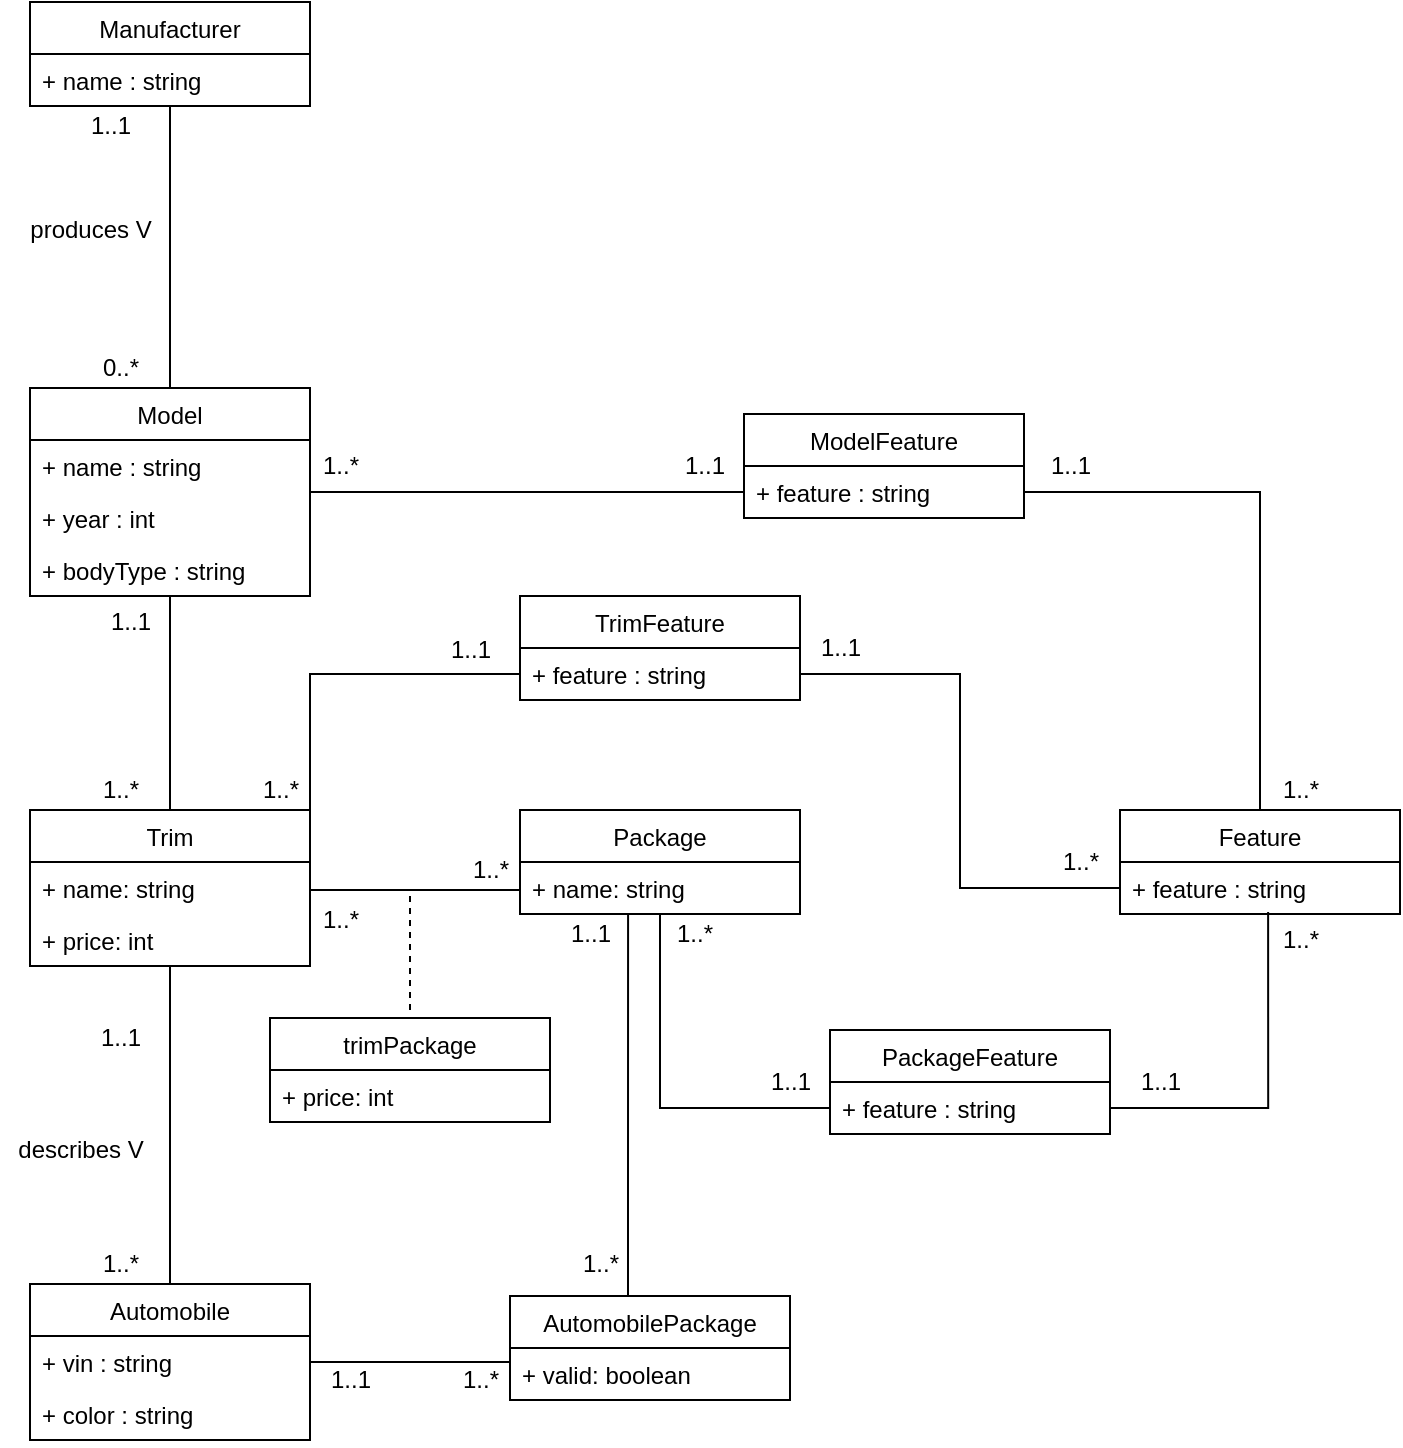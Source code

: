 <mxfile version="17.4.1" type="github" pages="2">
  <diagram id="C5RBs43oDa-KdzZeNtuy" name="UML">
    <mxGraphModel dx="1426" dy="756" grid="1" gridSize="10" guides="1" tooltips="1" connect="1" arrows="1" fold="1" page="1" pageScale="1" pageWidth="827" pageHeight="1169" math="0" shadow="0">
      <root>
        <mxCell id="WIyWlLk6GJQsqaUBKTNV-0" />
        <mxCell id="WIyWlLk6GJQsqaUBKTNV-1" parent="WIyWlLk6GJQsqaUBKTNV-0" />
        <mxCell id="Or8MDgzWeUA1rg3pKt2o-17" value="Automobile" style="swimlane;fontStyle=0;childLayout=stackLayout;horizontal=1;startSize=26;fillColor=none;horizontalStack=0;resizeParent=1;resizeParentMax=0;resizeLast=0;collapsible=1;marginBottom=0;" parent="WIyWlLk6GJQsqaUBKTNV-1" vertex="1">
          <mxGeometry x="400" y="757" width="140" height="78" as="geometry" />
        </mxCell>
        <mxCell id="Or8MDgzWeUA1rg3pKt2o-19" value="+ vin : string" style="text;strokeColor=none;fillColor=none;align=left;verticalAlign=top;spacingLeft=4;spacingRight=4;overflow=hidden;rotatable=0;points=[[0,0.5],[1,0.5]];portConstraint=eastwest;" parent="Or8MDgzWeUA1rg3pKt2o-17" vertex="1">
          <mxGeometry y="26" width="140" height="26" as="geometry" />
        </mxCell>
        <mxCell id="o4tWrnGbzl8JwMSjb8Ak-13" value="+ color : string" style="text;strokeColor=none;fillColor=none;align=left;verticalAlign=top;spacingLeft=4;spacingRight=4;overflow=hidden;rotatable=0;points=[[0,0.5],[1,0.5]];portConstraint=eastwest;" parent="Or8MDgzWeUA1rg3pKt2o-17" vertex="1">
          <mxGeometry y="52" width="140" height="26" as="geometry" />
        </mxCell>
        <mxCell id="Ud0a_NICC3Nt5wF7IsXR-11" style="edgeStyle=orthogonalEdgeStyle;rounded=0;orthogonalLoop=1;jettySize=auto;html=1;endArrow=none;endFill=0;" parent="WIyWlLk6GJQsqaUBKTNV-1" source="Or8MDgzWeUA1rg3pKt2o-31" target="Or8MDgzWeUA1rg3pKt2o-44" edge="1">
          <mxGeometry relative="1" as="geometry" />
        </mxCell>
        <mxCell id="Or8MDgzWeUA1rg3pKt2o-31" value="Manufacturer" style="swimlane;fontStyle=0;childLayout=stackLayout;horizontal=1;startSize=26;fillColor=none;horizontalStack=0;resizeParent=1;resizeParentMax=0;resizeLast=0;collapsible=1;marginBottom=0;" parent="WIyWlLk6GJQsqaUBKTNV-1" vertex="1">
          <mxGeometry x="400" y="116" width="140" height="52" as="geometry" />
        </mxCell>
        <mxCell id="Or8MDgzWeUA1rg3pKt2o-32" value="+ name : string" style="text;strokeColor=none;fillColor=none;align=left;verticalAlign=top;spacingLeft=4;spacingRight=4;overflow=hidden;rotatable=0;points=[[0,0.5],[1,0.5]];portConstraint=eastwest;" parent="Or8MDgzWeUA1rg3pKt2o-31" vertex="1">
          <mxGeometry y="26" width="140" height="26" as="geometry" />
        </mxCell>
        <mxCell id="Or8MDgzWeUA1rg3pKt2o-34" value="1..1" style="text;html=1;align=center;verticalAlign=middle;resizable=0;points=[];autosize=1;strokeColor=none;fillColor=none;" parent="WIyWlLk6GJQsqaUBKTNV-1" vertex="1">
          <mxGeometry x="420" y="168" width="40" height="20" as="geometry" />
        </mxCell>
        <mxCell id="Or8MDgzWeUA1rg3pKt2o-35" value="0..*" style="text;html=1;align=center;verticalAlign=middle;resizable=0;points=[];autosize=1;strokeColor=none;fillColor=none;" parent="WIyWlLk6GJQsqaUBKTNV-1" vertex="1">
          <mxGeometry x="430" y="289" width="30" height="20" as="geometry" />
        </mxCell>
        <mxCell id="Ud0a_NICC3Nt5wF7IsXR-9" style="edgeStyle=orthogonalEdgeStyle;rounded=0;orthogonalLoop=1;jettySize=auto;html=1;entryX=0.5;entryY=0;entryDx=0;entryDy=0;endArrow=none;endFill=0;" parent="WIyWlLk6GJQsqaUBKTNV-1" source="Or8MDgzWeUA1rg3pKt2o-44" target="8DEb6k_h8O8LY1NTbbbO-2" edge="1">
          <mxGeometry relative="1" as="geometry" />
        </mxCell>
        <mxCell id="-DOf1A34W1WNaZHsbsLS-14" style="edgeStyle=orthogonalEdgeStyle;rounded=0;orthogonalLoop=1;jettySize=auto;html=1;endArrow=none;endFill=0;" parent="WIyWlLk6GJQsqaUBKTNV-1" source="Or8MDgzWeUA1rg3pKt2o-44" target="-DOf1A34W1WNaZHsbsLS-1" edge="1">
          <mxGeometry relative="1" as="geometry" />
        </mxCell>
        <mxCell id="Or8MDgzWeUA1rg3pKt2o-44" value="Model" style="swimlane;fontStyle=0;childLayout=stackLayout;horizontal=1;startSize=26;fillColor=none;horizontalStack=0;resizeParent=1;resizeParentMax=0;resizeLast=0;collapsible=1;marginBottom=0;" parent="WIyWlLk6GJQsqaUBKTNV-1" vertex="1">
          <mxGeometry x="400" y="309" width="140" height="104" as="geometry" />
        </mxCell>
        <mxCell id="Or8MDgzWeUA1rg3pKt2o-45" value="+ name : string" style="text;strokeColor=none;fillColor=none;align=left;verticalAlign=top;spacingLeft=4;spacingRight=4;overflow=hidden;rotatable=0;points=[[0,0.5],[1,0.5]];portConstraint=eastwest;" parent="Or8MDgzWeUA1rg3pKt2o-44" vertex="1">
          <mxGeometry y="26" width="140" height="26" as="geometry" />
        </mxCell>
        <mxCell id="o4tWrnGbzl8JwMSjb8Ak-18" value="+ year : int" style="text;strokeColor=none;fillColor=none;align=left;verticalAlign=top;spacingLeft=4;spacingRight=4;overflow=hidden;rotatable=0;points=[[0,0.5],[1,0.5]];portConstraint=eastwest;" parent="Or8MDgzWeUA1rg3pKt2o-44" vertex="1">
          <mxGeometry y="52" width="140" height="26" as="geometry" />
        </mxCell>
        <mxCell id="o4tWrnGbzl8JwMSjb8Ak-20" value="+ bodyType : string" style="text;strokeColor=none;fillColor=none;align=left;verticalAlign=top;spacingLeft=4;spacingRight=4;overflow=hidden;rotatable=0;points=[[0,0.5],[1,0.5]];portConstraint=eastwest;" parent="Or8MDgzWeUA1rg3pKt2o-44" vertex="1">
          <mxGeometry y="78" width="140" height="26" as="geometry" />
        </mxCell>
        <mxCell id="Or8MDgzWeUA1rg3pKt2o-52" value="1..1" style="text;html=1;align=center;verticalAlign=middle;resizable=0;points=[];autosize=1;strokeColor=none;fillColor=none;" parent="WIyWlLk6GJQsqaUBKTNV-1" vertex="1">
          <mxGeometry x="430" y="416" width="40" height="20" as="geometry" />
        </mxCell>
        <mxCell id="-m3CD6y7b0vlXwfP6cMi-0" value="produces V" style="text;html=1;align=center;verticalAlign=middle;resizable=0;points=[];autosize=1;strokeColor=none;fillColor=none;" parent="WIyWlLk6GJQsqaUBKTNV-1" vertex="1">
          <mxGeometry x="390" y="220" width="80" height="20" as="geometry" />
        </mxCell>
        <mxCell id="Ud0a_NICC3Nt5wF7IsXR-8" style="edgeStyle=orthogonalEdgeStyle;rounded=0;orthogonalLoop=1;jettySize=auto;html=1;entryX=0.5;entryY=0;entryDx=0;entryDy=0;endArrow=none;endFill=0;" parent="WIyWlLk6GJQsqaUBKTNV-1" source="8DEb6k_h8O8LY1NTbbbO-2" target="Or8MDgzWeUA1rg3pKt2o-17" edge="1">
          <mxGeometry relative="1" as="geometry" />
        </mxCell>
        <mxCell id="8DEb6k_h8O8LY1NTbbbO-2" value="Trim" style="swimlane;fontStyle=0;childLayout=stackLayout;horizontal=1;startSize=26;fillColor=none;horizontalStack=0;resizeParent=1;resizeParentMax=0;resizeLast=0;collapsible=1;marginBottom=0;" parent="WIyWlLk6GJQsqaUBKTNV-1" vertex="1">
          <mxGeometry x="400" y="520" width="140" height="78" as="geometry" />
        </mxCell>
        <mxCell id="8DEb6k_h8O8LY1NTbbbO-3" value="+ name: string" style="text;strokeColor=none;fillColor=none;align=left;verticalAlign=top;spacingLeft=4;spacingRight=4;overflow=hidden;rotatable=0;points=[[0,0.5],[1,0.5]];portConstraint=eastwest;" parent="8DEb6k_h8O8LY1NTbbbO-2" vertex="1">
          <mxGeometry y="26" width="140" height="26" as="geometry" />
        </mxCell>
        <mxCell id="8DEb6k_h8O8LY1NTbbbO-4" value="+ price: int" style="text;strokeColor=none;fillColor=none;align=left;verticalAlign=top;spacingLeft=4;spacingRight=4;overflow=hidden;rotatable=0;points=[[0,0.5],[1,0.5]];portConstraint=eastwest;" parent="8DEb6k_h8O8LY1NTbbbO-2" vertex="1">
          <mxGeometry y="52" width="140" height="26" as="geometry" />
        </mxCell>
        <mxCell id="8DEb6k_h8O8LY1NTbbbO-6" value="Feature" style="swimlane;fontStyle=0;childLayout=stackLayout;horizontal=1;startSize=26;fillColor=none;horizontalStack=0;resizeParent=1;resizeParentMax=0;resizeLast=0;collapsible=1;marginBottom=0;" parent="WIyWlLk6GJQsqaUBKTNV-1" vertex="1">
          <mxGeometry x="945" y="520" width="140" height="52" as="geometry" />
        </mxCell>
        <mxCell id="8DEb6k_h8O8LY1NTbbbO-7" value="+ feature : string" style="text;strokeColor=none;fillColor=none;align=left;verticalAlign=top;spacingLeft=4;spacingRight=4;overflow=hidden;rotatable=0;points=[[0,0.5],[1,0.5]];portConstraint=eastwest;" parent="8DEb6k_h8O8LY1NTbbbO-6" vertex="1">
          <mxGeometry y="26" width="140" height="26" as="geometry" />
        </mxCell>
        <mxCell id="-DOf1A34W1WNaZHsbsLS-8" style="edgeStyle=orthogonalEdgeStyle;rounded=0;orthogonalLoop=1;jettySize=auto;html=1;endArrow=none;endFill=0;" parent="WIyWlLk6GJQsqaUBKTNV-1" source="8DEb6k_h8O8LY1NTbbbO-10" target="-DOf1A34W1WNaZHsbsLS-7" edge="1">
          <mxGeometry relative="1" as="geometry" />
        </mxCell>
        <mxCell id="8DEb6k_h8O8LY1NTbbbO-10" value="Package" style="swimlane;fontStyle=0;childLayout=stackLayout;horizontal=1;startSize=26;fillColor=none;horizontalStack=0;resizeParent=1;resizeParentMax=0;resizeLast=0;collapsible=1;marginBottom=0;" parent="WIyWlLk6GJQsqaUBKTNV-1" vertex="1">
          <mxGeometry x="645" y="520" width="140" height="52" as="geometry" />
        </mxCell>
        <mxCell id="8DEb6k_h8O8LY1NTbbbO-12" value="+ name: string" style="text;strokeColor=none;fillColor=none;align=left;verticalAlign=top;spacingLeft=4;spacingRight=4;overflow=hidden;rotatable=0;points=[[0,0.5],[1,0.5]];portConstraint=eastwest;" parent="8DEb6k_h8O8LY1NTbbbO-10" vertex="1">
          <mxGeometry y="26" width="140" height="26" as="geometry" />
        </mxCell>
        <mxCell id="Ud0a_NICC3Nt5wF7IsXR-12" value="1..*" style="text;html=1;align=center;verticalAlign=middle;resizable=0;points=[];autosize=1;strokeColor=none;fillColor=none;" parent="WIyWlLk6GJQsqaUBKTNV-1" vertex="1">
          <mxGeometry x="430" y="500" width="30" height="20" as="geometry" />
        </mxCell>
        <mxCell id="Ud0a_NICC3Nt5wF7IsXR-15" value="describes V" style="text;html=1;align=center;verticalAlign=middle;resizable=0;points=[];autosize=1;strokeColor=none;fillColor=none;" parent="WIyWlLk6GJQsqaUBKTNV-1" vertex="1">
          <mxGeometry x="385" y="680" width="80" height="20" as="geometry" />
        </mxCell>
        <mxCell id="Ud0a_NICC3Nt5wF7IsXR-16" value="1..1" style="text;html=1;align=center;verticalAlign=middle;resizable=0;points=[];autosize=1;strokeColor=none;fillColor=none;" parent="WIyWlLk6GJQsqaUBKTNV-1" vertex="1">
          <mxGeometry x="425" y="624" width="40" height="20" as="geometry" />
        </mxCell>
        <mxCell id="Ud0a_NICC3Nt5wF7IsXR-17" value="1..*" style="text;html=1;align=center;verticalAlign=middle;resizable=0;points=[];autosize=1;strokeColor=none;fillColor=none;" parent="WIyWlLk6GJQsqaUBKTNV-1" vertex="1">
          <mxGeometry x="430" y="737" width="30" height="20" as="geometry" />
        </mxCell>
        <mxCell id="RyBGBllqxRV5RHMmIfuP-0" value="1..*" style="text;html=1;align=center;verticalAlign=middle;resizable=0;points=[];autosize=1;strokeColor=none;fillColor=none;" parent="WIyWlLk6GJQsqaUBKTNV-1" vertex="1">
          <mxGeometry x="615" y="540" width="30" height="20" as="geometry" />
        </mxCell>
        <mxCell id="RyBGBllqxRV5RHMmIfuP-1" value="1..*" style="text;html=1;align=center;verticalAlign=middle;resizable=0;points=[];autosize=1;strokeColor=none;fillColor=none;" parent="WIyWlLk6GJQsqaUBKTNV-1" vertex="1">
          <mxGeometry x="510" y="500" width="30" height="20" as="geometry" />
        </mxCell>
        <mxCell id="6gt69slnPqPusQmVnWQh-2" value="trimPackage" style="swimlane;fontStyle=0;childLayout=stackLayout;horizontal=1;startSize=26;fillColor=none;horizontalStack=0;resizeParent=1;resizeParentMax=0;resizeLast=0;collapsible=1;marginBottom=0;" parent="WIyWlLk6GJQsqaUBKTNV-1" vertex="1">
          <mxGeometry x="520" y="624" width="140" height="52" as="geometry" />
        </mxCell>
        <mxCell id="6gt69slnPqPusQmVnWQh-3" value="+ price: int" style="text;strokeColor=none;fillColor=none;align=left;verticalAlign=top;spacingLeft=4;spacingRight=4;overflow=hidden;rotatable=0;points=[[0,0.5],[1,0.5]];portConstraint=eastwest;" parent="6gt69slnPqPusQmVnWQh-2" vertex="1">
          <mxGeometry y="26" width="140" height="26" as="geometry" />
        </mxCell>
        <mxCell id="6gt69slnPqPusQmVnWQh-7" style="edgeStyle=orthogonalEdgeStyle;rounded=0;orthogonalLoop=1;jettySize=auto;html=1;exitX=1;exitY=0.5;exitDx=0;exitDy=0;entryX=0;entryY=0.5;entryDx=0;entryDy=0;endArrow=none;endFill=0;" parent="WIyWlLk6GJQsqaUBKTNV-1" source="8DEb6k_h8O8LY1NTbbbO-3" edge="1">
          <mxGeometry relative="1" as="geometry">
            <Array as="points">
              <mxPoint x="540" y="560" />
              <mxPoint x="645" y="560" />
            </Array>
            <mxPoint x="645" y="559" as="targetPoint" />
          </mxGeometry>
        </mxCell>
        <mxCell id="6gt69slnPqPusQmVnWQh-14" value="" style="endArrow=none;dashed=1;html=1;rounded=0;strokeColor=default;" parent="WIyWlLk6GJQsqaUBKTNV-1" edge="1">
          <mxGeometry width="50" height="50" relative="1" as="geometry">
            <mxPoint x="590" y="620" as="sourcePoint" />
            <mxPoint x="590" y="560" as="targetPoint" />
          </mxGeometry>
        </mxCell>
        <mxCell id="VV0gFn5aZjYCtKNme97P-0" value="1..*" style="text;html=1;align=center;verticalAlign=middle;resizable=0;points=[];autosize=1;strokeColor=none;fillColor=none;" parent="WIyWlLk6GJQsqaUBKTNV-1" vertex="1">
          <mxGeometry x="1020" y="500" width="30" height="20" as="geometry" />
        </mxCell>
        <mxCell id="-DOf1A34W1WNaZHsbsLS-0" value="ModelFeature" style="swimlane;fontStyle=0;childLayout=stackLayout;horizontal=1;startSize=26;fillColor=none;horizontalStack=0;resizeParent=1;resizeParentMax=0;resizeLast=0;collapsible=1;marginBottom=0;" parent="WIyWlLk6GJQsqaUBKTNV-1" vertex="1">
          <mxGeometry x="757" y="322" width="140" height="52" as="geometry" />
        </mxCell>
        <mxCell id="-DOf1A34W1WNaZHsbsLS-1" value="+ feature : string" style="text;strokeColor=none;fillColor=none;align=left;verticalAlign=top;spacingLeft=4;spacingRight=4;overflow=hidden;rotatable=0;points=[[0,0.5],[1,0.5]];portConstraint=eastwest;" parent="-DOf1A34W1WNaZHsbsLS-0" vertex="1">
          <mxGeometry y="26" width="140" height="26" as="geometry" />
        </mxCell>
        <mxCell id="-DOf1A34W1WNaZHsbsLS-6" value="PackageFeature" style="swimlane;fontStyle=0;childLayout=stackLayout;horizontal=1;startSize=26;fillColor=none;horizontalStack=0;resizeParent=1;resizeParentMax=0;resizeLast=0;collapsible=1;marginBottom=0;" parent="WIyWlLk6GJQsqaUBKTNV-1" vertex="1">
          <mxGeometry x="800" y="630" width="140" height="52" as="geometry" />
        </mxCell>
        <mxCell id="-DOf1A34W1WNaZHsbsLS-7" value="+ feature : string" style="text;strokeColor=none;fillColor=none;align=left;verticalAlign=top;spacingLeft=4;spacingRight=4;overflow=hidden;rotatable=0;points=[[0,0.5],[1,0.5]];portConstraint=eastwest;" parent="-DOf1A34W1WNaZHsbsLS-6" vertex="1">
          <mxGeometry y="26" width="140" height="26" as="geometry" />
        </mxCell>
        <mxCell id="-DOf1A34W1WNaZHsbsLS-9" style="edgeStyle=orthogonalEdgeStyle;rounded=0;orthogonalLoop=1;jettySize=auto;html=1;entryX=0.529;entryY=0.962;entryDx=0;entryDy=0;entryPerimeter=0;endArrow=none;endFill=0;" parent="WIyWlLk6GJQsqaUBKTNV-1" source="-DOf1A34W1WNaZHsbsLS-7" target="8DEb6k_h8O8LY1NTbbbO-7" edge="1">
          <mxGeometry relative="1" as="geometry" />
        </mxCell>
        <mxCell id="-DOf1A34W1WNaZHsbsLS-10" value="TrimFeature" style="swimlane;fontStyle=0;childLayout=stackLayout;horizontal=1;startSize=26;fillColor=none;horizontalStack=0;resizeParent=1;resizeParentMax=0;resizeLast=0;collapsible=1;marginBottom=0;" parent="WIyWlLk6GJQsqaUBKTNV-1" vertex="1">
          <mxGeometry x="645" y="413" width="140" height="52" as="geometry" />
        </mxCell>
        <mxCell id="-DOf1A34W1WNaZHsbsLS-11" value="+ feature : string" style="text;strokeColor=none;fillColor=none;align=left;verticalAlign=top;spacingLeft=4;spacingRight=4;overflow=hidden;rotatable=0;points=[[0,0.5],[1,0.5]];portConstraint=eastwest;" parent="-DOf1A34W1WNaZHsbsLS-10" vertex="1">
          <mxGeometry y="26" width="140" height="26" as="geometry" />
        </mxCell>
        <mxCell id="-DOf1A34W1WNaZHsbsLS-16" style="edgeStyle=orthogonalEdgeStyle;rounded=0;orthogonalLoop=1;jettySize=auto;html=1;entryX=0.5;entryY=0;entryDx=0;entryDy=0;endArrow=none;endFill=0;" parent="WIyWlLk6GJQsqaUBKTNV-1" source="-DOf1A34W1WNaZHsbsLS-1" target="8DEb6k_h8O8LY1NTbbbO-6" edge="1">
          <mxGeometry relative="1" as="geometry" />
        </mxCell>
        <mxCell id="-DOf1A34W1WNaZHsbsLS-17" value="1..*" style="text;html=1;align=center;verticalAlign=middle;resizable=0;points=[];autosize=1;strokeColor=none;fillColor=none;" parent="WIyWlLk6GJQsqaUBKTNV-1" vertex="1">
          <mxGeometry x="540" y="338" width="30" height="20" as="geometry" />
        </mxCell>
        <mxCell id="-DOf1A34W1WNaZHsbsLS-19" value="1..1" style="text;html=1;align=center;verticalAlign=middle;resizable=0;points=[];autosize=1;strokeColor=none;fillColor=none;" parent="WIyWlLk6GJQsqaUBKTNV-1" vertex="1">
          <mxGeometry x="717" y="338" width="40" height="20" as="geometry" />
        </mxCell>
        <mxCell id="-DOf1A34W1WNaZHsbsLS-20" value="1..1" style="text;html=1;align=center;verticalAlign=middle;resizable=0;points=[];autosize=1;strokeColor=none;fillColor=none;" parent="WIyWlLk6GJQsqaUBKTNV-1" vertex="1">
          <mxGeometry x="900" y="338" width="40" height="20" as="geometry" />
        </mxCell>
        <mxCell id="-DOf1A34W1WNaZHsbsLS-21" value="1..*" style="text;html=1;align=center;verticalAlign=middle;resizable=0;points=[];autosize=1;strokeColor=none;fillColor=none;" parent="WIyWlLk6GJQsqaUBKTNV-1" vertex="1">
          <mxGeometry x="1020" y="575" width="30" height="20" as="geometry" />
        </mxCell>
        <mxCell id="-DOf1A34W1WNaZHsbsLS-22" value="1..*" style="text;html=1;align=center;verticalAlign=middle;resizable=0;points=[];autosize=1;strokeColor=none;fillColor=none;" parent="WIyWlLk6GJQsqaUBKTNV-1" vertex="1">
          <mxGeometry x="717" y="572" width="30" height="20" as="geometry" />
        </mxCell>
        <mxCell id="-DOf1A34W1WNaZHsbsLS-23" value="1..*" style="text;html=1;align=center;verticalAlign=middle;resizable=0;points=[];autosize=1;strokeColor=none;fillColor=none;" parent="WIyWlLk6GJQsqaUBKTNV-1" vertex="1">
          <mxGeometry x="540" y="565" width="30" height="20" as="geometry" />
        </mxCell>
        <mxCell id="-DOf1A34W1WNaZHsbsLS-24" value="1..*" style="text;html=1;align=center;verticalAlign=middle;resizable=0;points=[];autosize=1;strokeColor=none;fillColor=none;" parent="WIyWlLk6GJQsqaUBKTNV-1" vertex="1">
          <mxGeometry x="910" y="536" width="30" height="20" as="geometry" />
        </mxCell>
        <mxCell id="-DOf1A34W1WNaZHsbsLS-25" value="1..1" style="text;html=1;align=center;verticalAlign=middle;resizable=0;points=[];autosize=1;strokeColor=none;fillColor=none;" parent="WIyWlLk6GJQsqaUBKTNV-1" vertex="1">
          <mxGeometry x="760" y="646" width="40" height="20" as="geometry" />
        </mxCell>
        <mxCell id="-DOf1A34W1WNaZHsbsLS-26" value="1..1" style="text;html=1;align=center;verticalAlign=middle;resizable=0;points=[];autosize=1;strokeColor=none;fillColor=none;" parent="WIyWlLk6GJQsqaUBKTNV-1" vertex="1">
          <mxGeometry x="945" y="646" width="40" height="20" as="geometry" />
        </mxCell>
        <mxCell id="-DOf1A34W1WNaZHsbsLS-27" value="1..1" style="text;html=1;align=center;verticalAlign=middle;resizable=0;points=[];autosize=1;strokeColor=none;fillColor=none;" parent="WIyWlLk6GJQsqaUBKTNV-1" vertex="1">
          <mxGeometry x="600" y="430" width="40" height="20" as="geometry" />
        </mxCell>
        <mxCell id="-DOf1A34W1WNaZHsbsLS-28" value="1..1" style="text;html=1;align=center;verticalAlign=middle;resizable=0;points=[];autosize=1;strokeColor=none;fillColor=none;" parent="WIyWlLk6GJQsqaUBKTNV-1" vertex="1">
          <mxGeometry x="785" y="429" width="40" height="20" as="geometry" />
        </mxCell>
        <mxCell id="-DOf1A34W1WNaZHsbsLS-31" style="edgeStyle=orthogonalEdgeStyle;rounded=0;orthogonalLoop=1;jettySize=auto;html=1;entryX=1;entryY=0;entryDx=0;entryDy=0;endArrow=none;endFill=0;" parent="WIyWlLk6GJQsqaUBKTNV-1" source="-DOf1A34W1WNaZHsbsLS-11" target="8DEb6k_h8O8LY1NTbbbO-2" edge="1">
          <mxGeometry relative="1" as="geometry" />
        </mxCell>
        <mxCell id="-DOf1A34W1WNaZHsbsLS-32" style="edgeStyle=orthogonalEdgeStyle;rounded=0;orthogonalLoop=1;jettySize=auto;html=1;entryX=0;entryY=0.5;entryDx=0;entryDy=0;endArrow=none;endFill=0;" parent="WIyWlLk6GJQsqaUBKTNV-1" source="-DOf1A34W1WNaZHsbsLS-11" target="8DEb6k_h8O8LY1NTbbbO-7" edge="1">
          <mxGeometry relative="1" as="geometry" />
        </mxCell>
        <mxCell id="7df-t5IYlIwixRJtGi0B-4" style="edgeStyle=orthogonalEdgeStyle;rounded=0;orthogonalLoop=1;jettySize=auto;html=1;entryX=0.386;entryY=1;entryDx=0;entryDy=0;entryPerimeter=0;endArrow=none;endFill=0;" parent="WIyWlLk6GJQsqaUBKTNV-1" source="7df-t5IYlIwixRJtGi0B-0" target="8DEb6k_h8O8LY1NTbbbO-12" edge="1">
          <mxGeometry relative="1" as="geometry">
            <Array as="points">
              <mxPoint x="699" y="710" />
              <mxPoint x="699" y="710" />
            </Array>
          </mxGeometry>
        </mxCell>
        <mxCell id="7df-t5IYlIwixRJtGi0B-0" value="AutomobilePackage" style="swimlane;fontStyle=0;childLayout=stackLayout;horizontal=1;startSize=26;fillColor=none;horizontalStack=0;resizeParent=1;resizeParentMax=0;resizeLast=0;collapsible=1;marginBottom=0;" parent="WIyWlLk6GJQsqaUBKTNV-1" vertex="1">
          <mxGeometry x="640" y="763" width="140" height="52" as="geometry" />
        </mxCell>
        <mxCell id="7df-t5IYlIwixRJtGi0B-1" value="+ valid: boolean" style="text;strokeColor=none;fillColor=none;align=left;verticalAlign=top;spacingLeft=4;spacingRight=4;overflow=hidden;rotatable=0;points=[[0,0.5],[1,0.5]];portConstraint=eastwest;" parent="7df-t5IYlIwixRJtGi0B-0" vertex="1">
          <mxGeometry y="26" width="140" height="26" as="geometry" />
        </mxCell>
        <mxCell id="7df-t5IYlIwixRJtGi0B-3" style="edgeStyle=orthogonalEdgeStyle;rounded=0;orthogonalLoop=1;jettySize=auto;html=1;entryX=0;entryY=0.269;entryDx=0;entryDy=0;entryPerimeter=0;endArrow=none;endFill=0;" parent="WIyWlLk6GJQsqaUBKTNV-1" source="Or8MDgzWeUA1rg3pKt2o-19" target="7df-t5IYlIwixRJtGi0B-1" edge="1">
          <mxGeometry relative="1" as="geometry" />
        </mxCell>
        <mxCell id="SuVrjZ337fuIrmnMwLbn-0" value="1..1" style="text;html=1;align=center;verticalAlign=middle;resizable=0;points=[];autosize=1;strokeColor=none;fillColor=none;" parent="WIyWlLk6GJQsqaUBKTNV-1" vertex="1">
          <mxGeometry x="540" y="795" width="40" height="20" as="geometry" />
        </mxCell>
        <mxCell id="SuVrjZ337fuIrmnMwLbn-1" value="1..1" style="text;html=1;align=center;verticalAlign=middle;resizable=0;points=[];autosize=1;strokeColor=none;fillColor=none;" parent="WIyWlLk6GJQsqaUBKTNV-1" vertex="1">
          <mxGeometry x="660" y="572" width="40" height="20" as="geometry" />
        </mxCell>
        <mxCell id="SuVrjZ337fuIrmnMwLbn-2" value="1..*" style="text;html=1;align=center;verticalAlign=middle;resizable=0;points=[];autosize=1;strokeColor=none;fillColor=none;" parent="WIyWlLk6GJQsqaUBKTNV-1" vertex="1">
          <mxGeometry x="610" y="795" width="30" height="20" as="geometry" />
        </mxCell>
        <mxCell id="SuVrjZ337fuIrmnMwLbn-3" value="1..*" style="text;html=1;align=center;verticalAlign=middle;resizable=0;points=[];autosize=1;strokeColor=none;fillColor=none;" parent="WIyWlLk6GJQsqaUBKTNV-1" vertex="1">
          <mxGeometry x="670" y="737" width="30" height="20" as="geometry" />
        </mxCell>
      </root>
    </mxGraphModel>
  </diagram>
  <diagram id="vETBrN34HBiLYf2aGHaA" name="Scheme">
    <mxGraphModel dx="2276" dy="756" grid="1" gridSize="10" guides="1" tooltips="1" connect="1" arrows="1" fold="1" page="1" pageScale="1" pageWidth="850" pageHeight="1100" math="0" shadow="0">
      <root>
        <mxCell id="iczGk36Ovgoqb-Fh8N0Z-0" />
        <mxCell id="iczGk36Ovgoqb-Fh8N0Z-1" parent="iczGk36Ovgoqb-Fh8N0Z-0" />
        <mxCell id="a1B0v33AjIvHVEClIW8Y-0" value="UK" style="whiteSpace=wrap;html=1;fillColor=#d5e8d4;strokeColor=#82b366;" parent="iczGk36Ovgoqb-Fh8N0Z-1" vertex="1">
          <mxGeometry x="120" y="100" width="80" height="20" as="geometry" />
        </mxCell>
        <mxCell id="PdGvECBdAQsYEk5DXZ6r-13" style="edgeStyle=orthogonalEdgeStyle;rounded=0;orthogonalLoop=1;jettySize=auto;html=1;entryX=1;entryY=0.5;entryDx=0;entryDy=0;endArrow=none;endFill=0;" parent="iczGk36Ovgoqb-Fh8N0Z-1" source="iczGk36Ovgoqb-Fh8N0Z-28" target="PdGvECBdAQsYEk5DXZ6r-12" edge="1">
          <mxGeometry relative="1" as="geometry">
            <Array as="points">
              <mxPoint x="-145" y="880" />
              <mxPoint x="360" y="880" />
              <mxPoint x="360" y="810" />
            </Array>
          </mxGeometry>
        </mxCell>
        <mxCell id="iczGk36Ovgoqb-Fh8N0Z-28" value="PK" style="whiteSpace=wrap;html=1;fillColor=#fff2cc;strokeColor=#d6b656;" parent="iczGk36Ovgoqb-Fh8N0Z-1" vertex="1">
          <mxGeometry x="-180" y="840" width="70" height="20" as="geometry" />
        </mxCell>
        <mxCell id="iczGk36Ovgoqb-Fh8N0Z-27" value="vin" style="whiteSpace=wrap;html=1;" parent="iczGk36Ovgoqb-Fh8N0Z-1" vertex="1">
          <mxGeometry x="-180" y="820" width="70" height="20" as="geometry" />
        </mxCell>
        <mxCell id="iczGk36Ovgoqb-Fh8N0Z-11" value="FK" style="whiteSpace=wrap;html=1;fillColor=#dae8fc;strokeColor=#6c8ebf;" parent="iczGk36Ovgoqb-Fh8N0Z-1" vertex="1">
          <mxGeometry x="70" y="200" width="120" height="20" as="geometry" />
        </mxCell>
        <mxCell id="iczGk36Ovgoqb-Fh8N0Z-17" value="UK" style="whiteSpace=wrap;html=1;fillColor=#d5e8d4;strokeColor=#82b366;" parent="iczGk36Ovgoqb-Fh8N0Z-1" vertex="1">
          <mxGeometry x="190" y="240" width="250" height="20" as="geometry" />
        </mxCell>
        <mxCell id="abCJwmOSjDs6sgXuqNLG-2" style="edgeStyle=orthogonalEdgeStyle;rounded=0;orthogonalLoop=1;jettySize=auto;html=1;entryX=0.5;entryY=0;entryDx=0;entryDy=0;endArrow=none;endFill=0;" edge="1" parent="iczGk36Ovgoqb-Fh8N0Z-1" source="iczGk36Ovgoqb-Fh8N0Z-5" target="iczGk36Ovgoqb-Fh8N0Z-11">
          <mxGeometry relative="1" as="geometry" />
        </mxCell>
        <mxCell id="iczGk36Ovgoqb-Fh8N0Z-5" value="PK" style="whiteSpace=wrap;html=1;fillColor=#fff2cc;strokeColor=#d6b656;" parent="iczGk36Ovgoqb-Fh8N0Z-1" vertex="1">
          <mxGeometry y="100" width="120" height="20" as="geometry" />
        </mxCell>
        <mxCell id="iczGk36Ovgoqb-Fh8N0Z-3" value="manufacturerID" style="whiteSpace=wrap;html=1;" parent="iczGk36Ovgoqb-Fh8N0Z-1" vertex="1">
          <mxGeometry y="80" width="120" height="20" as="geometry" />
        </mxCell>
        <mxCell id="iczGk36Ovgoqb-Fh8N0Z-4" value="name" style="whiteSpace=wrap;html=1;" parent="iczGk36Ovgoqb-Fh8N0Z-1" vertex="1">
          <mxGeometry x="120" y="80" width="80" height="20" as="geometry" />
        </mxCell>
        <mxCell id="iPj5VQGkTCmIwQI4NGwS-35" style="edgeStyle=orthogonalEdgeStyle;rounded=0;orthogonalLoop=1;jettySize=auto;html=1;exitX=0.5;exitY=1;exitDx=0;exitDy=0;entryX=0.5;entryY=0;entryDx=0;entryDy=0;endArrow=none;endFill=0;" parent="iczGk36Ovgoqb-Fh8N0Z-1" source="iczGk36Ovgoqb-Fh8N0Z-7" target="KYDgk8bsDNhlpdBU-V4L-11" edge="1">
          <mxGeometry relative="1" as="geometry" />
        </mxCell>
        <mxCell id="BrUoc6RG7-1IVhZt8apD-3" style="edgeStyle=orthogonalEdgeStyle;rounded=0;orthogonalLoop=1;jettySize=auto;html=1;entryX=0;entryY=0.5;entryDx=0;entryDy=0;endArrow=none;endFill=0;" parent="iczGk36Ovgoqb-Fh8N0Z-1" source="iczGk36Ovgoqb-Fh8N0Z-7" target="lL7mLhba4SzhNa93PelF-0" edge="1">
          <mxGeometry relative="1" as="geometry">
            <Array as="points">
              <mxPoint x="55" y="280" />
              <mxPoint x="730" y="280" />
              <mxPoint x="730" y="190" />
            </Array>
          </mxGeometry>
        </mxCell>
        <mxCell id="iczGk36Ovgoqb-Fh8N0Z-7" value="PK" style="whiteSpace=wrap;html=1;fillColor=#fff2cc;strokeColor=#d6b656;" parent="iczGk36Ovgoqb-Fh8N0Z-1" vertex="1">
          <mxGeometry y="240" width="70" height="20" as="geometry" />
        </mxCell>
        <mxCell id="iczGk36Ovgoqb-Fh8N0Z-8" value="modelID" style="whiteSpace=wrap;html=1;" parent="iczGk36Ovgoqb-Fh8N0Z-1" vertex="1">
          <mxGeometry y="220" width="70" height="20" as="geometry" />
        </mxCell>
        <mxCell id="iczGk36Ovgoqb-Fh8N0Z-9" value="modelName" style="whiteSpace=wrap;html=1;" parent="iczGk36Ovgoqb-Fh8N0Z-1" vertex="1">
          <mxGeometry x="190" y="220" width="100" height="20" as="geometry" />
        </mxCell>
        <mxCell id="iczGk36Ovgoqb-Fh8N0Z-10" value="manufacturerID" style="whiteSpace=wrap;html=1;" parent="iczGk36Ovgoqb-Fh8N0Z-1" vertex="1">
          <mxGeometry x="70" y="220" width="120" height="20" as="geometry" />
        </mxCell>
        <mxCell id="iczGk36Ovgoqb-Fh8N0Z-13" value="1..1" style="text;html=1;align=center;verticalAlign=middle;resizable=0;points=[];autosize=1;strokeColor=none;fillColor=none;" parent="iczGk36Ovgoqb-Fh8N0Z-1" vertex="1">
          <mxGeometry x="20" y="120" width="40" height="20" as="geometry" />
        </mxCell>
        <mxCell id="iczGk36Ovgoqb-Fh8N0Z-14" value="1..*" style="text;html=1;align=center;verticalAlign=middle;resizable=0;points=[];autosize=1;strokeColor=none;fillColor=none;" parent="iczGk36Ovgoqb-Fh8N0Z-1" vertex="1">
          <mxGeometry x="95" y="180" width="30" height="20" as="geometry" />
        </mxCell>
        <mxCell id="iczGk36Ovgoqb-Fh8N0Z-15" value="bodyType" style="whiteSpace=wrap;html=1;" parent="iczGk36Ovgoqb-Fh8N0Z-1" vertex="1">
          <mxGeometry x="290" y="220" width="90" height="20" as="geometry" />
        </mxCell>
        <mxCell id="iczGk36Ovgoqb-Fh8N0Z-16" value="year" style="whiteSpace=wrap;html=1;" parent="iczGk36Ovgoqb-Fh8N0Z-1" vertex="1">
          <mxGeometry x="380" y="220" width="60" height="20" as="geometry" />
        </mxCell>
        <mxCell id="iczGk36Ovgoqb-Fh8N0Z-20" value="Automobiles" style="text;html=1;align=center;verticalAlign=middle;resizable=0;points=[];autosize=1;strokeColor=none;fillColor=none;fontStyle=1" parent="iczGk36Ovgoqb-Fh8N0Z-1" vertex="1">
          <mxGeometry x="-380" y="840" width="90" height="20" as="geometry" />
        </mxCell>
        <mxCell id="iczGk36Ovgoqb-Fh8N0Z-22" value="trim_id" style="whiteSpace=wrap;html=1;" parent="iczGk36Ovgoqb-Fh8N0Z-1" vertex="1">
          <mxGeometry x="-320" y="820" width="70" height="20" as="geometry" />
        </mxCell>
        <mxCell id="iczGk36Ovgoqb-Fh8N0Z-25" value="1..1" style="text;html=1;align=center;verticalAlign=middle;resizable=0;points=[];autosize=1;strokeColor=none;fillColor=none;" parent="iczGk36Ovgoqb-Fh8N0Z-1" vertex="1">
          <mxGeometry y="260" width="40" height="20" as="geometry" />
        </mxCell>
        <mxCell id="iczGk36Ovgoqb-Fh8N0Z-29" value="color" style="whiteSpace=wrap;html=1;" parent="iczGk36Ovgoqb-Fh8N0Z-1" vertex="1">
          <mxGeometry x="-250" y="820" width="70" height="20" as="geometry" />
        </mxCell>
        <mxCell id="CGMDaPfwz_T63MdFcnMW-1" value="Packages" style="text;html=1;align=center;verticalAlign=middle;resizable=0;points=[];autosize=1;strokeColor=none;fillColor=none;" parent="iczGk36Ovgoqb-Fh8N0Z-1" vertex="1">
          <mxGeometry x="-40" y="620" width="70" height="20" as="geometry" />
        </mxCell>
        <mxCell id="KYDgk8bsDNhlpdBU-V4L-3" value="package_id" style="whiteSpace=wrap;html=1;" parent="iczGk36Ovgoqb-Fh8N0Z-1" vertex="1">
          <mxGeometry y="660" width="70" height="20" as="geometry" />
        </mxCell>
        <mxCell id="KYDgk8bsDNhlpdBU-V4L-4" value="name" style="whiteSpace=wrap;html=1;" parent="iczGk36Ovgoqb-Fh8N0Z-1" vertex="1">
          <mxGeometry x="70" y="660" width="100" height="20" as="geometry" />
        </mxCell>
        <mxCell id="KYDgk8bsDNhlpdBU-V4L-9" value="UK" style="whiteSpace=wrap;html=1;fillColor=#d5e8d4;strokeColor=#82b366;" parent="iczGk36Ovgoqb-Fh8N0Z-1" vertex="1">
          <mxGeometry x="60" y="420" width="150" height="20" as="geometry" />
        </mxCell>
        <mxCell id="KYDgk8bsDNhlpdBU-V4L-10" value="name" style="whiteSpace=wrap;html=1;" parent="iczGk36Ovgoqb-Fh8N0Z-1" vertex="1">
          <mxGeometry x="140" y="400" width="70" height="20" as="geometry" />
        </mxCell>
        <mxCell id="KYDgk8bsDNhlpdBU-V4L-11" value="FK" style="whiteSpace=wrap;html=1;fillColor=#dae8fc;strokeColor=#6c8ebf;" parent="iczGk36Ovgoqb-Fh8N0Z-1" vertex="1">
          <mxGeometry x="70" y="380" width="70" height="20" as="geometry" />
        </mxCell>
        <mxCell id="BrUoc6RG7-1IVhZt8apD-2" style="edgeStyle=orthogonalEdgeStyle;rounded=0;orthogonalLoop=1;jettySize=auto;html=1;entryX=0;entryY=0.5;entryDx=0;entryDy=0;endArrow=none;endFill=0;" parent="iczGk36Ovgoqb-Fh8N0Z-1" source="KYDgk8bsDNhlpdBU-V4L-12" target="9PLQaMzXwEtx9iaHG4z_-3" edge="1">
          <mxGeometry relative="1" as="geometry">
            <Array as="points">
              <mxPoint x="35" y="470" />
              <mxPoint x="435" y="470" />
              <mxPoint x="435" y="380" />
            </Array>
          </mxGeometry>
        </mxCell>
        <mxCell id="BrUoc6RG7-1IVhZt8apD-34" style="edgeStyle=orthogonalEdgeStyle;rounded=0;orthogonalLoop=1;jettySize=auto;html=1;entryX=-0.075;entryY=1.236;entryDx=0;entryDy=0;entryPerimeter=0;endArrow=none;endFill=0;" parent="iczGk36Ovgoqb-Fh8N0Z-1" source="KYDgk8bsDNhlpdBU-V4L-12" target="HUQyo91nwI6KtNJE5Rdd-22" edge="1">
          <mxGeometry relative="1" as="geometry">
            <Array as="points">
              <mxPoint x="20" y="500" />
              <mxPoint x="-230" y="500" />
              <mxPoint x="-230" y="585" />
            </Array>
          </mxGeometry>
        </mxCell>
        <mxCell id="KYDgk8bsDNhlpdBU-V4L-12" value="PK" style="whiteSpace=wrap;html=1;fillColor=#fff2cc;strokeColor=#d6b656;" parent="iczGk36Ovgoqb-Fh8N0Z-1" vertex="1">
          <mxGeometry y="420" width="70" height="20" as="geometry" />
        </mxCell>
        <mxCell id="QAo90efYxCuKgprQS8cn-3" style="edgeStyle=orthogonalEdgeStyle;rounded=0;orthogonalLoop=1;jettySize=auto;html=1;exitX=0;exitY=0.5;exitDx=0;exitDy=0;endArrow=none;endFill=0;entryX=0.5;entryY=0;entryDx=0;entryDy=0;" parent="iczGk36Ovgoqb-Fh8N0Z-1" source="KYDgk8bsDNhlpdBU-V4L-12" target="wvRZY2GlwieeTbuoyNKp-2" edge="1">
          <mxGeometry relative="1" as="geometry">
            <mxPoint x="-280" y="790" as="targetPoint" />
            <Array as="points">
              <mxPoint x="-140" y="430" />
              <mxPoint x="-140" y="380" />
              <mxPoint x="-340" y="380" />
              <mxPoint x="-340" y="750" />
              <mxPoint x="-287" y="750" />
              <mxPoint x="-287" y="800" />
            </Array>
          </mxGeometry>
        </mxCell>
        <mxCell id="KYDgk8bsDNhlpdBU-V4L-13" value="trim_id" style="whiteSpace=wrap;html=1;" parent="iczGk36Ovgoqb-Fh8N0Z-1" vertex="1">
          <mxGeometry y="400" width="70" height="20" as="geometry" />
        </mxCell>
        <mxCell id="KYDgk8bsDNhlpdBU-V4L-14" value="model_id" style="whiteSpace=wrap;html=1;" parent="iczGk36Ovgoqb-Fh8N0Z-1" vertex="1">
          <mxGeometry x="70" y="400" width="70" height="20" as="geometry" />
        </mxCell>
        <mxCell id="KYDgk8bsDNhlpdBU-V4L-15" value="price" style="whiteSpace=wrap;html=1;" parent="iczGk36Ovgoqb-Fh8N0Z-1" vertex="1">
          <mxGeometry x="210" y="400" width="70" height="20" as="geometry" />
        </mxCell>
        <mxCell id="HUQyo91nwI6KtNJE5Rdd-18" style="edgeStyle=orthogonalEdgeStyle;rounded=0;orthogonalLoop=1;jettySize=auto;html=1;entryX=0.5;entryY=0;entryDx=0;entryDy=0;endArrow=none;endFill=0;" parent="iczGk36Ovgoqb-Fh8N0Z-1" source="KYDgk8bsDNhlpdBU-V4L-21" target="iPj5VQGkTCmIwQI4NGwS-28" edge="1">
          <mxGeometry relative="1" as="geometry">
            <Array as="points">
              <mxPoint x="35" y="530" />
              <mxPoint x="-160" y="530" />
              <mxPoint x="-160" y="580" />
            </Array>
          </mxGeometry>
        </mxCell>
        <mxCell id="BrUoc6RG7-1IVhZt8apD-1" style="edgeStyle=orthogonalEdgeStyle;rounded=0;orthogonalLoop=1;jettySize=auto;html=1;entryX=0;entryY=0.5;entryDx=0;entryDy=0;endArrow=none;endFill=0;" parent="iczGk36Ovgoqb-Fh8N0Z-1" source="KYDgk8bsDNhlpdBU-V4L-21" target="ZujWJEv4xok4K0TFu9YQ-2" edge="1">
          <mxGeometry relative="1" as="geometry" />
        </mxCell>
        <mxCell id="PdGvECBdAQsYEk5DXZ6r-10" style="edgeStyle=orthogonalEdgeStyle;rounded=0;orthogonalLoop=1;jettySize=auto;html=1;entryX=0.5;entryY=0;entryDx=0;entryDy=0;endArrow=none;endFill=0;" parent="iczGk36Ovgoqb-Fh8N0Z-1" source="KYDgk8bsDNhlpdBU-V4L-21" target="PdGvECBdAQsYEk5DXZ6r-9" edge="1">
          <mxGeometry relative="1" as="geometry">
            <Array as="points">
              <mxPoint x="-60" y="650" />
              <mxPoint x="-60" y="730" />
              <mxPoint x="160" y="730" />
              <mxPoint x="160" y="800" />
            </Array>
          </mxGeometry>
        </mxCell>
        <mxCell id="KYDgk8bsDNhlpdBU-V4L-21" value="PK" style="whiteSpace=wrap;html=1;fillColor=#fff2cc;strokeColor=#d6b656;" parent="iczGk36Ovgoqb-Fh8N0Z-1" vertex="1">
          <mxGeometry y="640" width="70" height="20" as="geometry" />
        </mxCell>
        <mxCell id="iPj5VQGkTCmIwQI4NGwS-3" value="" style="shape=table;html=1;whiteSpace=wrap;startSize=0;container=1;collapsible=0;childLayout=tableLayout;" parent="iczGk36Ovgoqb-Fh8N0Z-1" vertex="1">
          <mxGeometry x="-270" y="600" width="240" height="20" as="geometry" />
        </mxCell>
        <mxCell id="iPj5VQGkTCmIwQI4NGwS-4" value="" style="shape=tableRow;horizontal=0;startSize=0;swimlaneHead=0;swimlaneBody=0;top=0;left=0;bottom=0;right=0;collapsible=0;dropTarget=0;fillColor=none;points=[[0,0.5],[1,0.5]];portConstraint=eastwest;" parent="iPj5VQGkTCmIwQI4NGwS-3" vertex="1">
          <mxGeometry width="240" height="20" as="geometry" />
        </mxCell>
        <mxCell id="iPj5VQGkTCmIwQI4NGwS-19" value="package_id" style="shape=partialRectangle;html=1;whiteSpace=wrap;connectable=0;fillColor=none;top=0;left=0;bottom=0;right=0;overflow=hidden;" parent="iPj5VQGkTCmIwQI4NGwS-4" vertex="1">
          <mxGeometry width="80" height="20" as="geometry">
            <mxRectangle width="80" height="20" as="alternateBounds" />
          </mxGeometry>
        </mxCell>
        <mxCell id="iPj5VQGkTCmIwQI4NGwS-5" value="trim_id" style="shape=partialRectangle;html=1;whiteSpace=wrap;connectable=0;fillColor=none;top=0;left=0;bottom=0;right=0;overflow=hidden;" parent="iPj5VQGkTCmIwQI4NGwS-4" vertex="1">
          <mxGeometry x="80" width="80" height="20" as="geometry">
            <mxRectangle width="80" height="20" as="alternateBounds" />
          </mxGeometry>
        </mxCell>
        <mxCell id="iPj5VQGkTCmIwQI4NGwS-6" value="price" style="shape=partialRectangle;html=1;whiteSpace=wrap;connectable=0;fillColor=none;top=0;left=0;bottom=0;right=0;overflow=hidden;" parent="iPj5VQGkTCmIwQI4NGwS-4" vertex="1">
          <mxGeometry x="160" width="80" height="20" as="geometry">
            <mxRectangle width="80" height="20" as="alternateBounds" />
          </mxGeometry>
        </mxCell>
        <mxCell id="iPj5VQGkTCmIwQI4NGwS-27" value="PK" style="whiteSpace=wrap;html=1;fillColor=#fff2cc;strokeColor=#d6b656;" parent="iczGk36Ovgoqb-Fh8N0Z-1" vertex="1">
          <mxGeometry x="-270" y="620" width="160" height="20" as="geometry" />
        </mxCell>
        <mxCell id="iPj5VQGkTCmIwQI4NGwS-28" value="FK" style="whiteSpace=wrap;html=1;fillColor=#dae8fc;strokeColor=#6c8ebf;" parent="iczGk36Ovgoqb-Fh8N0Z-1" vertex="1">
          <mxGeometry x="-270" y="580" width="80" height="20" as="geometry" />
        </mxCell>
        <mxCell id="iPj5VQGkTCmIwQI4NGwS-31" value="UK" style="whiteSpace=wrap;html=1;fillColor=#d5e8d4;strokeColor=#82b366;" parent="iczGk36Ovgoqb-Fh8N0Z-1" vertex="1">
          <mxGeometry x="70" y="680" width="100" height="20" as="geometry" />
        </mxCell>
        <mxCell id="iPj5VQGkTCmIwQI4NGwS-33" value="FK" style="whiteSpace=wrap;html=1;fillColor=#dae8fc;strokeColor=#6c8ebf;" parent="iczGk36Ovgoqb-Fh8N0Z-1" vertex="1">
          <mxGeometry x="-190" y="580" width="80" height="20" as="geometry" />
        </mxCell>
        <mxCell id="HUQyo91nwI6KtNJE5Rdd-3" value="Trim" style="text;html=1;align=center;verticalAlign=middle;resizable=0;points=[];autosize=1;strokeColor=none;fillColor=none;" parent="iczGk36Ovgoqb-Fh8N0Z-1" vertex="1">
          <mxGeometry x="-10" y="380" width="40" height="20" as="geometry" />
        </mxCell>
        <mxCell id="HUQyo91nwI6KtNJE5Rdd-4" value="1..*" style="text;html=1;align=center;verticalAlign=middle;resizable=0;points=[];autosize=1;strokeColor=none;fillColor=none;" parent="iczGk36Ovgoqb-Fh8N0Z-1" vertex="1">
          <mxGeometry x="-350" y="810" width="30" height="20" as="geometry" />
        </mxCell>
        <mxCell id="HUQyo91nwI6KtNJE5Rdd-6" value="1..1" style="text;html=1;align=center;verticalAlign=middle;resizable=0;points=[];autosize=1;strokeColor=none;fillColor=none;" parent="iczGk36Ovgoqb-Fh8N0Z-1" vertex="1">
          <mxGeometry x="-40" y="390" width="40" height="20" as="geometry" />
        </mxCell>
        <mxCell id="HUQyo91nwI6KtNJE5Rdd-12" value="1..*" style="text;html=1;align=center;verticalAlign=middle;resizable=0;points=[];autosize=1;strokeColor=none;fillColor=none;" parent="iczGk36Ovgoqb-Fh8N0Z-1" vertex="1">
          <mxGeometry x="75" y="260" width="30" height="20" as="geometry" />
        </mxCell>
        <mxCell id="HUQyo91nwI6KtNJE5Rdd-13" value="1..*" style="text;html=1;align=center;verticalAlign=middle;resizable=0;points=[];autosize=1;strokeColor=none;fillColor=none;" parent="iczGk36Ovgoqb-Fh8N0Z-1" vertex="1">
          <mxGeometry x="110" y="360" width="30" height="20" as="geometry" />
        </mxCell>
        <mxCell id="HUQyo91nwI6KtNJE5Rdd-14" value="1..*" style="text;html=1;align=center;verticalAlign=middle;resizable=0;points=[];autosize=1;strokeColor=none;fillColor=none;" parent="iczGk36Ovgoqb-Fh8N0Z-1" vertex="1">
          <mxGeometry x="-5" y="440" width="30" height="20" as="geometry" />
        </mxCell>
        <mxCell id="HUQyo91nwI6KtNJE5Rdd-15" value="1..*" style="text;html=1;align=center;verticalAlign=middle;resizable=0;points=[];autosize=1;strokeColor=none;fillColor=none;" parent="iczGk36Ovgoqb-Fh8N0Z-1" vertex="1">
          <mxGeometry x="45" y="440" width="30" height="20" as="geometry" />
        </mxCell>
        <mxCell id="iPj5VQGkTCmIwQI4NGwS-26" value="trimPackages" style="text;html=1;align=center;verticalAlign=middle;resizable=0;points=[];autosize=1;strokeColor=none;fillColor=none;" parent="iczGk36Ovgoqb-Fh8N0Z-1" vertex="1">
          <mxGeometry x="-330" y="560" width="90" height="20" as="geometry" />
        </mxCell>
        <mxCell id="HUQyo91nwI6KtNJE5Rdd-20" value="1..*" style="text;html=1;align=center;verticalAlign=middle;resizable=0;points=[];autosize=1;strokeColor=none;fillColor=none;" parent="iczGk36Ovgoqb-Fh8N0Z-1" vertex="1">
          <mxGeometry x="30" y="620" width="30" height="20" as="geometry" />
        </mxCell>
        <mxCell id="HUQyo91nwI6KtNJE5Rdd-21" value="1..1" style="text;html=1;align=center;verticalAlign=middle;resizable=0;points=[];autosize=1;strokeColor=none;fillColor=none;" parent="iczGk36Ovgoqb-Fh8N0Z-1" vertex="1">
          <mxGeometry x="-230" y="560" width="40" height="20" as="geometry" />
        </mxCell>
        <mxCell id="HUQyo91nwI6KtNJE5Rdd-22" value="1..1" style="text;html=1;align=center;verticalAlign=middle;resizable=0;points=[];autosize=1;strokeColor=none;fillColor=none;" parent="iczGk36Ovgoqb-Fh8N0Z-1" vertex="1">
          <mxGeometry x="-150" y="560" width="40" height="20" as="geometry" />
        </mxCell>
        <mxCell id="ZujWJEv4xok4K0TFu9YQ-1" value="PackageFeatures" style="text;html=1;align=center;verticalAlign=middle;resizable=0;points=[];autosize=1;strokeColor=none;fillColor=none;" parent="iczGk36Ovgoqb-Fh8N0Z-1" vertex="1">
          <mxGeometry x="730" y="620" width="110" height="20" as="geometry" />
        </mxCell>
        <mxCell id="ZujWJEv4xok4K0TFu9YQ-2" value="PK" style="whiteSpace=wrap;html=1;fillColor=#dae8fc;strokeColor=#6c8ebf;" parent="iczGk36Ovgoqb-Fh8N0Z-1" vertex="1">
          <mxGeometry x="790" y="640" width="70" height="20" as="geometry" />
        </mxCell>
        <mxCell id="ZujWJEv4xok4K0TFu9YQ-3" value="packageID" style="whiteSpace=wrap;html=1;" parent="iczGk36Ovgoqb-Fh8N0Z-1" vertex="1">
          <mxGeometry x="790" y="660" width="70" height="20" as="geometry" />
        </mxCell>
        <mxCell id="ZujWJEv4xok4K0TFu9YQ-5" value="packageFeatureID" style="whiteSpace=wrap;html=1;" parent="iczGk36Ovgoqb-Fh8N0Z-1" vertex="1">
          <mxGeometry x="860" y="660" width="120" height="20" as="geometry" />
        </mxCell>
        <mxCell id="ZujWJEv4xok4K0TFu9YQ-6" value="PK" style="whiteSpace=wrap;html=1;fillColor=#fff2cc;strokeColor=#d6b656;" parent="iczGk36Ovgoqb-Fh8N0Z-1" vertex="1">
          <mxGeometry x="790" y="680" width="190" height="20" as="geometry" />
        </mxCell>
        <mxCell id="lL7mLhba4SzhNa93PelF-0" value="FK" style="whiteSpace=wrap;html=1;fillColor=#dae8fc;strokeColor=#6c8ebf;" parent="iczGk36Ovgoqb-Fh8N0Z-1" vertex="1">
          <mxGeometry x="795" y="180" width="75" height="20" as="geometry" />
        </mxCell>
        <mxCell id="lL7mLhba4SzhNa93PelF-1" value="modelID" style="whiteSpace=wrap;html=1;" parent="iczGk36Ovgoqb-Fh8N0Z-1" vertex="1">
          <mxGeometry x="795" y="200" width="75" height="20" as="geometry" />
        </mxCell>
        <mxCell id="lL7mLhba4SzhNa93PelF-4" value="PK" style="whiteSpace=wrap;html=1;fillColor=#fff2cc;strokeColor=#d6b656;" parent="iczGk36Ovgoqb-Fh8N0Z-1" vertex="1">
          <mxGeometry x="795" y="220" width="175" height="20" as="geometry" />
        </mxCell>
        <mxCell id="lL7mLhba4SzhNa93PelF-5" value="modelFeatureID" style="whiteSpace=wrap;html=1;" parent="iczGk36Ovgoqb-Fh8N0Z-1" vertex="1">
          <mxGeometry x="870" y="200" width="100" height="20" as="geometry" />
        </mxCell>
        <mxCell id="9PLQaMzXwEtx9iaHG4z_-2" value="ModelFeatures" style="text;html=1;align=center;verticalAlign=middle;resizable=0;points=[];autosize=1;strokeColor=none;fillColor=none;" parent="iczGk36Ovgoqb-Fh8N0Z-1" vertex="1">
          <mxGeometry x="745" y="160" width="100" height="20" as="geometry" />
        </mxCell>
        <mxCell id="9PLQaMzXwEtx9iaHG4z_-3" value="FK" style="whiteSpace=wrap;html=1;fillColor=#dae8fc;strokeColor=#6c8ebf;" parent="iczGk36Ovgoqb-Fh8N0Z-1" vertex="1">
          <mxGeometry x="800" y="370" width="70" height="20" as="geometry" />
        </mxCell>
        <mxCell id="9PLQaMzXwEtx9iaHG4z_-4" value="trimID" style="whiteSpace=wrap;html=1;" parent="iczGk36Ovgoqb-Fh8N0Z-1" vertex="1">
          <mxGeometry x="800" y="390" width="70" height="20" as="geometry" />
        </mxCell>
        <mxCell id="9PLQaMzXwEtx9iaHG4z_-5" value="PK" style="whiteSpace=wrap;html=1;fillColor=#fff2cc;strokeColor=#d6b656;" parent="iczGk36Ovgoqb-Fh8N0Z-1" vertex="1">
          <mxGeometry x="800" y="410" width="170" height="20" as="geometry" />
        </mxCell>
        <mxCell id="9PLQaMzXwEtx9iaHG4z_-6" value="trimFeatureID" style="whiteSpace=wrap;html=1;" parent="iczGk36Ovgoqb-Fh8N0Z-1" vertex="1">
          <mxGeometry x="870" y="390" width="100" height="20" as="geometry" />
        </mxCell>
        <mxCell id="9PLQaMzXwEtx9iaHG4z_-7" value="TrimFeatures" style="text;html=1;align=center;verticalAlign=middle;resizable=0;points=[];autosize=1;strokeColor=none;fillColor=none;" parent="iczGk36Ovgoqb-Fh8N0Z-1" vertex="1">
          <mxGeometry x="755" y="350" width="90" height="20" as="geometry" />
        </mxCell>
        <mxCell id="BrUoc6RG7-1IVhZt8apD-21" style="edgeStyle=orthogonalEdgeStyle;rounded=0;orthogonalLoop=1;jettySize=auto;html=1;entryX=0.5;entryY=0;entryDx=0;entryDy=0;endArrow=none;endFill=0;" parent="iczGk36Ovgoqb-Fh8N0Z-1" source="BrUoc6RG7-1IVhZt8apD-7" target="BrUoc6RG7-1IVhZt8apD-19" edge="1">
          <mxGeometry relative="1" as="geometry" />
        </mxCell>
        <mxCell id="BrUoc6RG7-1IVhZt8apD-7" value="PK" style="whiteSpace=wrap;html=1;fillColor=#fff2cc;strokeColor=#d6b656;" parent="iczGk36Ovgoqb-Fh8N0Z-1" vertex="1">
          <mxGeometry x="1150" y="360" width="100" height="20" as="geometry" />
        </mxCell>
        <mxCell id="BrUoc6RG7-1IVhZt8apD-9" value="Features" style="text;html=1;align=center;verticalAlign=middle;resizable=0;points=[];autosize=1;strokeColor=none;fillColor=none;" parent="iczGk36Ovgoqb-Fh8N0Z-1" vertex="1">
          <mxGeometry x="1140" y="400" width="60" height="20" as="geometry" />
        </mxCell>
        <mxCell id="BrUoc6RG7-1IVhZt8apD-16" value="featureID" style="whiteSpace=wrap;html=1;" parent="iczGk36Ovgoqb-Fh8N0Z-1" vertex="1">
          <mxGeometry x="1150" y="380" width="100" height="20" as="geometry" />
        </mxCell>
        <mxCell id="OPE7IblVLm1GwvgHM6hA-8" style="edgeStyle=orthogonalEdgeStyle;rounded=0;orthogonalLoop=1;jettySize=auto;html=1;entryX=0.5;entryY=0;entryDx=0;entryDy=0;endArrow=none;endFill=0;" parent="iczGk36Ovgoqb-Fh8N0Z-1" source="BrUoc6RG7-1IVhZt8apD-18" target="BrUoc6RG7-1IVhZt8apD-7" edge="1">
          <mxGeometry relative="1" as="geometry" />
        </mxCell>
        <mxCell id="BrUoc6RG7-1IVhZt8apD-18" value="FK" style="whiteSpace=wrap;html=1;fillColor=#dae8fc;strokeColor=#6c8ebf;" parent="iczGk36Ovgoqb-Fh8N0Z-1" vertex="1">
          <mxGeometry x="870" y="180" width="100" height="20" as="geometry" />
        </mxCell>
        <mxCell id="BrUoc6RG7-1IVhZt8apD-19" value="FK" style="whiteSpace=wrap;html=1;fillColor=#dae8fc;strokeColor=#6c8ebf;" parent="iczGk36Ovgoqb-Fh8N0Z-1" vertex="1">
          <mxGeometry x="870" y="370" width="100" height="20" as="geometry" />
        </mxCell>
        <mxCell id="OPE7IblVLm1GwvgHM6hA-9" style="edgeStyle=orthogonalEdgeStyle;rounded=0;orthogonalLoop=1;jettySize=auto;html=1;entryX=1;entryY=0.5;entryDx=0;entryDy=0;endArrow=none;endFill=0;" parent="iczGk36Ovgoqb-Fh8N0Z-1" source="BrUoc6RG7-1IVhZt8apD-20" target="BrUoc6RG7-1IVhZt8apD-7" edge="1">
          <mxGeometry relative="1" as="geometry">
            <Array as="points">
              <mxPoint x="1520" y="650" />
              <mxPoint x="1520" y="370" />
            </Array>
          </mxGeometry>
        </mxCell>
        <mxCell id="BrUoc6RG7-1IVhZt8apD-20" value="FK" style="whiteSpace=wrap;html=1;fillColor=#dae8fc;strokeColor=#6c8ebf;" parent="iczGk36Ovgoqb-Fh8N0Z-1" vertex="1">
          <mxGeometry x="860" y="640" width="120" height="20" as="geometry" />
        </mxCell>
        <mxCell id="BrUoc6RG7-1IVhZt8apD-24" value="1..*" style="text;html=1;align=center;verticalAlign=middle;resizable=0;points=[];autosize=1;strokeColor=none;fillColor=none;" parent="iczGk36Ovgoqb-Fh8N0Z-1" vertex="1">
          <mxGeometry x="1120" y="380" width="30" height="20" as="geometry" />
        </mxCell>
        <mxCell id="BrUoc6RG7-1IVhZt8apD-25" value="1..*" style="text;html=1;align=center;verticalAlign=middle;resizable=0;points=[];autosize=1;strokeColor=none;fillColor=none;" parent="iczGk36Ovgoqb-Fh8N0Z-1" vertex="1">
          <mxGeometry x="1250" y="350" width="30" height="20" as="geometry" />
        </mxCell>
        <mxCell id="BrUoc6RG7-1IVhZt8apD-26" value="1..*" style="text;html=1;align=center;verticalAlign=middle;resizable=0;points=[];autosize=1;strokeColor=none;fillColor=none;" parent="iczGk36Ovgoqb-Fh8N0Z-1" vertex="1">
          <mxGeometry x="1170" y="340" width="30" height="20" as="geometry" />
        </mxCell>
        <mxCell id="BrUoc6RG7-1IVhZt8apD-27" value="1..1" style="text;html=1;align=center;verticalAlign=middle;resizable=0;points=[];autosize=1;strokeColor=none;fillColor=none;" parent="iczGk36Ovgoqb-Fh8N0Z-1" vertex="1">
          <mxGeometry x="915" y="620" width="40" height="20" as="geometry" />
        </mxCell>
        <mxCell id="BrUoc6RG7-1IVhZt8apD-28" value="1..1" style="text;html=1;align=center;verticalAlign=middle;resizable=0;points=[];autosize=1;strokeColor=none;fillColor=none;" parent="iczGk36Ovgoqb-Fh8N0Z-1" vertex="1">
          <mxGeometry x="750" y="650" width="40" height="20" as="geometry" />
        </mxCell>
        <mxCell id="BrUoc6RG7-1IVhZt8apD-29" value="1..1" style="text;html=1;align=center;verticalAlign=middle;resizable=0;points=[];autosize=1;strokeColor=none;fillColor=none;" parent="iczGk36Ovgoqb-Fh8N0Z-1" vertex="1">
          <mxGeometry x="880" y="350" width="40" height="20" as="geometry" />
        </mxCell>
        <mxCell id="BrUoc6RG7-1IVhZt8apD-30" value="1..1" style="text;html=1;align=center;verticalAlign=middle;resizable=0;points=[];autosize=1;strokeColor=none;fillColor=none;" parent="iczGk36Ovgoqb-Fh8N0Z-1" vertex="1">
          <mxGeometry x="760" y="380" width="40" height="20" as="geometry" />
        </mxCell>
        <mxCell id="BrUoc6RG7-1IVhZt8apD-31" value="1..1" style="text;html=1;align=center;verticalAlign=middle;resizable=0;points=[];autosize=1;strokeColor=none;fillColor=none;" parent="iczGk36Ovgoqb-Fh8N0Z-1" vertex="1">
          <mxGeometry x="875" y="160" width="40" height="20" as="geometry" />
        </mxCell>
        <mxCell id="BrUoc6RG7-1IVhZt8apD-32" value="1..1" style="text;html=1;align=center;verticalAlign=middle;resizable=0;points=[];autosize=1;strokeColor=none;fillColor=none;" parent="iczGk36Ovgoqb-Fh8N0Z-1" vertex="1">
          <mxGeometry x="755" y="190" width="40" height="20" as="geometry" />
        </mxCell>
        <mxCell id="BrUoc6RG7-1IVhZt8apD-33" value="1..*" style="text;html=1;align=center;verticalAlign=middle;resizable=0;points=[];autosize=1;strokeColor=none;fillColor=none;" parent="iczGk36Ovgoqb-Fh8N0Z-1" vertex="1">
          <mxGeometry x="85" y="630" width="30" height="20" as="geometry" />
        </mxCell>
        <mxCell id="OPE7IblVLm1GwvgHM6hA-2" value="feature" style="whiteSpace=wrap;html=1;" parent="iczGk36Ovgoqb-Fh8N0Z-1" vertex="1">
          <mxGeometry x="1250" y="380" width="100" height="20" as="geometry" />
        </mxCell>
        <mxCell id="OPE7IblVLm1GwvgHM6hA-5" value="UK" style="whiteSpace=wrap;html=1;fillColor=#d5e8d4;strokeColor=#82b366;" parent="iczGk36Ovgoqb-Fh8N0Z-1" vertex="1">
          <mxGeometry x="1250" y="400" width="100" height="20" as="geometry" />
        </mxCell>
        <mxCell id="wvRZY2GlwieeTbuoyNKp-2" value="FK" style="whiteSpace=wrap;html=1;fillColor=#dae8fc;strokeColor=#6c8ebf;" parent="iczGk36Ovgoqb-Fh8N0Z-1" vertex="1">
          <mxGeometry x="-320" y="800" width="70" height="20" as="geometry" />
        </mxCell>
        <mxCell id="PdGvECBdAQsYEk5DXZ6r-0" value="AutomobilesPackages" style="text;html=1;align=center;verticalAlign=middle;resizable=0;points=[];autosize=1;strokeColor=none;fillColor=none;" parent="iczGk36Ovgoqb-Fh8N0Z-1" vertex="1">
          <mxGeometry x="30" y="780" width="130" height="20" as="geometry" />
        </mxCell>
        <mxCell id="PdGvECBdAQsYEk5DXZ6r-1" value="package_id" style="whiteSpace=wrap;html=1;" parent="iczGk36Ovgoqb-Fh8N0Z-1" vertex="1">
          <mxGeometry x="120" y="820" width="70" height="20" as="geometry" />
        </mxCell>
        <mxCell id="PdGvECBdAQsYEk5DXZ6r-2" value="VIN" style="whiteSpace=wrap;html=1;" parent="iczGk36Ovgoqb-Fh8N0Z-1" vertex="1">
          <mxGeometry x="190" y="820" width="70" height="20" as="geometry" />
        </mxCell>
        <mxCell id="PdGvECBdAQsYEk5DXZ6r-9" value="FK" style="whiteSpace=wrap;html=1;fillColor=#dae8fc;strokeColor=#6c8ebf;" parent="iczGk36Ovgoqb-Fh8N0Z-1" vertex="1">
          <mxGeometry x="120" y="800" width="70" height="20" as="geometry" />
        </mxCell>
        <mxCell id="PdGvECBdAQsYEk5DXZ6r-12" value="FK" style="whiteSpace=wrap;html=1;fillColor=#dae8fc;strokeColor=#6c8ebf;" parent="iczGk36Ovgoqb-Fh8N0Z-1" vertex="1">
          <mxGeometry x="190" y="800" width="70" height="20" as="geometry" />
        </mxCell>
        <mxCell id="PdGvECBdAQsYEk5DXZ6r-14" value="PK" style="whiteSpace=wrap;html=1;fillColor=#fff2cc;strokeColor=#d6b656;" parent="iczGk36Ovgoqb-Fh8N0Z-1" vertex="1">
          <mxGeometry x="120" y="840" width="140" height="20" as="geometry" />
        </mxCell>
        <mxCell id="PdGvECBdAQsYEk5DXZ6r-15" value="valid" style="whiteSpace=wrap;html=1;" parent="iczGk36Ovgoqb-Fh8N0Z-1" vertex="1">
          <mxGeometry x="260" y="820" width="70" height="20" as="geometry" />
        </mxCell>
        <mxCell id="abCJwmOSjDs6sgXuqNLG-0" value="Manufacturers" style="text;html=1;align=center;verticalAlign=middle;resizable=0;points=[];autosize=1;strokeColor=none;fillColor=none;" vertex="1" parent="iczGk36Ovgoqb-Fh8N0Z-1">
          <mxGeometry x="-15" y="60" width="90" height="20" as="geometry" />
        </mxCell>
        <mxCell id="abCJwmOSjDs6sgXuqNLG-1" value="Models" style="text;html=1;align=center;verticalAlign=middle;resizable=0;points=[];autosize=1;strokeColor=none;fillColor=none;" vertex="1" parent="iczGk36Ovgoqb-Fh8N0Z-1">
          <mxGeometry x="-15" y="200" width="50" height="20" as="geometry" />
        </mxCell>
      </root>
    </mxGraphModel>
  </diagram>
</mxfile>
